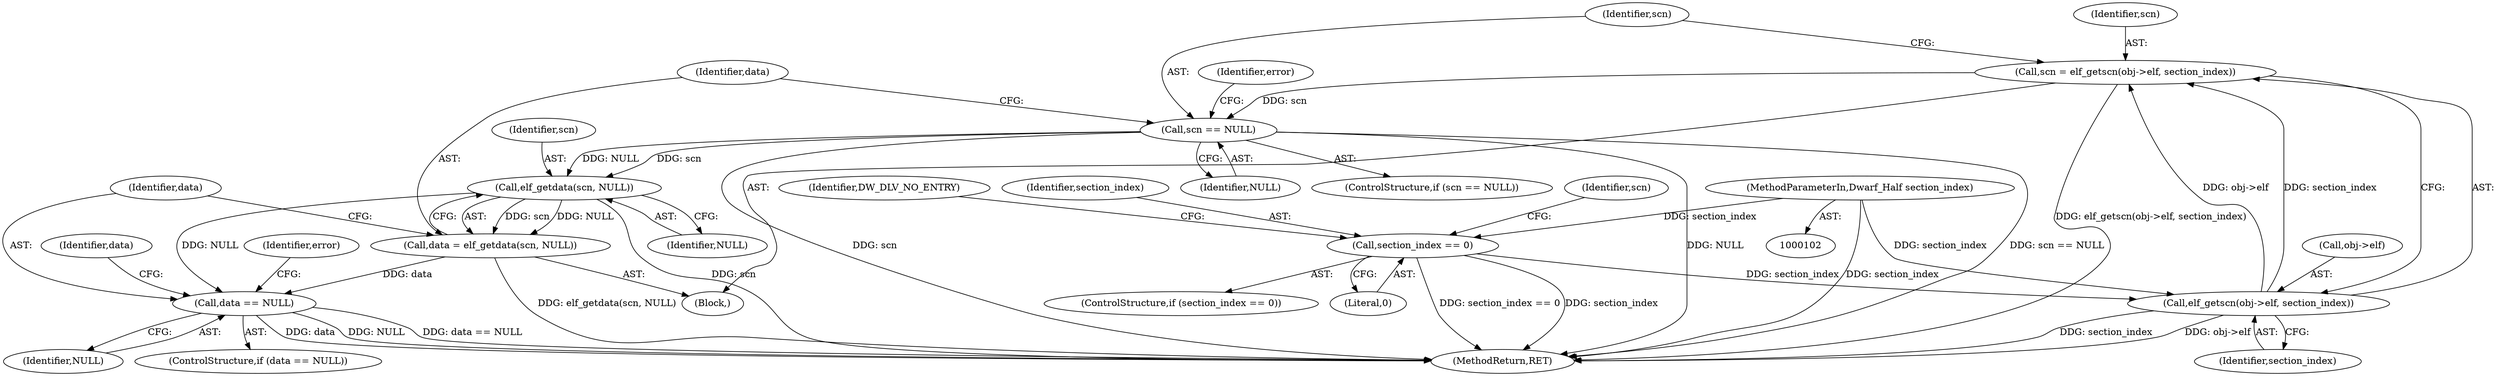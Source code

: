 digraph "0_libdwarf_11750a2838e52953013e3114ef27b3c7b1780697@API" {
"1000130" [label="(Call,scn = elf_getscn(obj->elf, section_index))"];
"1000132" [label="(Call,elf_getscn(obj->elf, section_index))"];
"1000115" [label="(Call,section_index == 0)"];
"1000104" [label="(MethodParameterIn,Dwarf_Half section_index)"];
"1000138" [label="(Call,scn == NULL)"];
"1000150" [label="(Call,elf_getdata(scn, NULL))"];
"1000148" [label="(Call,data = elf_getdata(scn, NULL))"];
"1000154" [label="(Call,data == NULL)"];
"1000154" [label="(Call,data == NULL)"];
"1000148" [label="(Call,data = elf_getdata(scn, NULL))"];
"1000138" [label="(Call,scn == NULL)"];
"1000117" [label="(Literal,0)"];
"1000149" [label="(Identifier,data)"];
"1000155" [label="(Identifier,data)"];
"1000139" [label="(Identifier,scn)"];
"1000120" [label="(Identifier,DW_DLV_NO_ENTRY)"];
"1000152" [label="(Identifier,NULL)"];
"1000140" [label="(Identifier,NULL)"];
"1000151" [label="(Identifier,scn)"];
"1000131" [label="(Identifier,scn)"];
"1000104" [label="(MethodParameterIn,Dwarf_Half section_index)"];
"1000144" [label="(Identifier,error)"];
"1000153" [label="(ControlStructure,if (data == NULL))"];
"1000150" [label="(Call,elf_getdata(scn, NULL))"];
"1000116" [label="(Identifier,section_index)"];
"1000160" [label="(Identifier,error)"];
"1000137" [label="(ControlStructure,if (scn == NULL))"];
"1000132" [label="(Call,elf_getscn(obj->elf, section_index))"];
"1000115" [label="(Call,section_index == 0)"];
"1000121" [label="(Block,)"];
"1000114" [label="(ControlStructure,if (section_index == 0))"];
"1000156" [label="(Identifier,NULL)"];
"1000184" [label="(MethodReturn,RET)"];
"1000133" [label="(Call,obj->elf)"];
"1000130" [label="(Call,scn = elf_getscn(obj->elf, section_index))"];
"1000136" [label="(Identifier,section_index)"];
"1000124" [label="(Identifier,scn)"];
"1000167" [label="(Identifier,data)"];
"1000130" -> "1000121"  [label="AST: "];
"1000130" -> "1000132"  [label="CFG: "];
"1000131" -> "1000130"  [label="AST: "];
"1000132" -> "1000130"  [label="AST: "];
"1000139" -> "1000130"  [label="CFG: "];
"1000130" -> "1000184"  [label="DDG: elf_getscn(obj->elf, section_index)"];
"1000132" -> "1000130"  [label="DDG: obj->elf"];
"1000132" -> "1000130"  [label="DDG: section_index"];
"1000130" -> "1000138"  [label="DDG: scn"];
"1000132" -> "1000136"  [label="CFG: "];
"1000133" -> "1000132"  [label="AST: "];
"1000136" -> "1000132"  [label="AST: "];
"1000132" -> "1000184"  [label="DDG: obj->elf"];
"1000132" -> "1000184"  [label="DDG: section_index"];
"1000115" -> "1000132"  [label="DDG: section_index"];
"1000104" -> "1000132"  [label="DDG: section_index"];
"1000115" -> "1000114"  [label="AST: "];
"1000115" -> "1000117"  [label="CFG: "];
"1000116" -> "1000115"  [label="AST: "];
"1000117" -> "1000115"  [label="AST: "];
"1000120" -> "1000115"  [label="CFG: "];
"1000124" -> "1000115"  [label="CFG: "];
"1000115" -> "1000184"  [label="DDG: section_index == 0"];
"1000115" -> "1000184"  [label="DDG: section_index"];
"1000104" -> "1000115"  [label="DDG: section_index"];
"1000104" -> "1000102"  [label="AST: "];
"1000104" -> "1000184"  [label="DDG: section_index"];
"1000138" -> "1000137"  [label="AST: "];
"1000138" -> "1000140"  [label="CFG: "];
"1000139" -> "1000138"  [label="AST: "];
"1000140" -> "1000138"  [label="AST: "];
"1000144" -> "1000138"  [label="CFG: "];
"1000149" -> "1000138"  [label="CFG: "];
"1000138" -> "1000184"  [label="DDG: scn"];
"1000138" -> "1000184"  [label="DDG: NULL"];
"1000138" -> "1000184"  [label="DDG: scn == NULL"];
"1000138" -> "1000150"  [label="DDG: scn"];
"1000138" -> "1000150"  [label="DDG: NULL"];
"1000150" -> "1000148"  [label="AST: "];
"1000150" -> "1000152"  [label="CFG: "];
"1000151" -> "1000150"  [label="AST: "];
"1000152" -> "1000150"  [label="AST: "];
"1000148" -> "1000150"  [label="CFG: "];
"1000150" -> "1000184"  [label="DDG: scn"];
"1000150" -> "1000148"  [label="DDG: scn"];
"1000150" -> "1000148"  [label="DDG: NULL"];
"1000150" -> "1000154"  [label="DDG: NULL"];
"1000148" -> "1000121"  [label="AST: "];
"1000149" -> "1000148"  [label="AST: "];
"1000155" -> "1000148"  [label="CFG: "];
"1000148" -> "1000184"  [label="DDG: elf_getdata(scn, NULL)"];
"1000148" -> "1000154"  [label="DDG: data"];
"1000154" -> "1000153"  [label="AST: "];
"1000154" -> "1000156"  [label="CFG: "];
"1000155" -> "1000154"  [label="AST: "];
"1000156" -> "1000154"  [label="AST: "];
"1000160" -> "1000154"  [label="CFG: "];
"1000167" -> "1000154"  [label="CFG: "];
"1000154" -> "1000184"  [label="DDG: data == NULL"];
"1000154" -> "1000184"  [label="DDG: data"];
"1000154" -> "1000184"  [label="DDG: NULL"];
}
